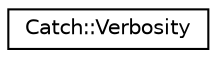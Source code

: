 digraph "Graphical Class Hierarchy"
{
  edge [fontname="Helvetica",fontsize="10",labelfontname="Helvetica",labelfontsize="10"];
  node [fontname="Helvetica",fontsize="10",shape=record];
  rankdir="LR";
  Node1 [label="Catch::Verbosity",height=0.2,width=0.4,color="black", fillcolor="white", style="filled",URL="$db/dc8/structCatch_1_1Verbosity.html"];
}
